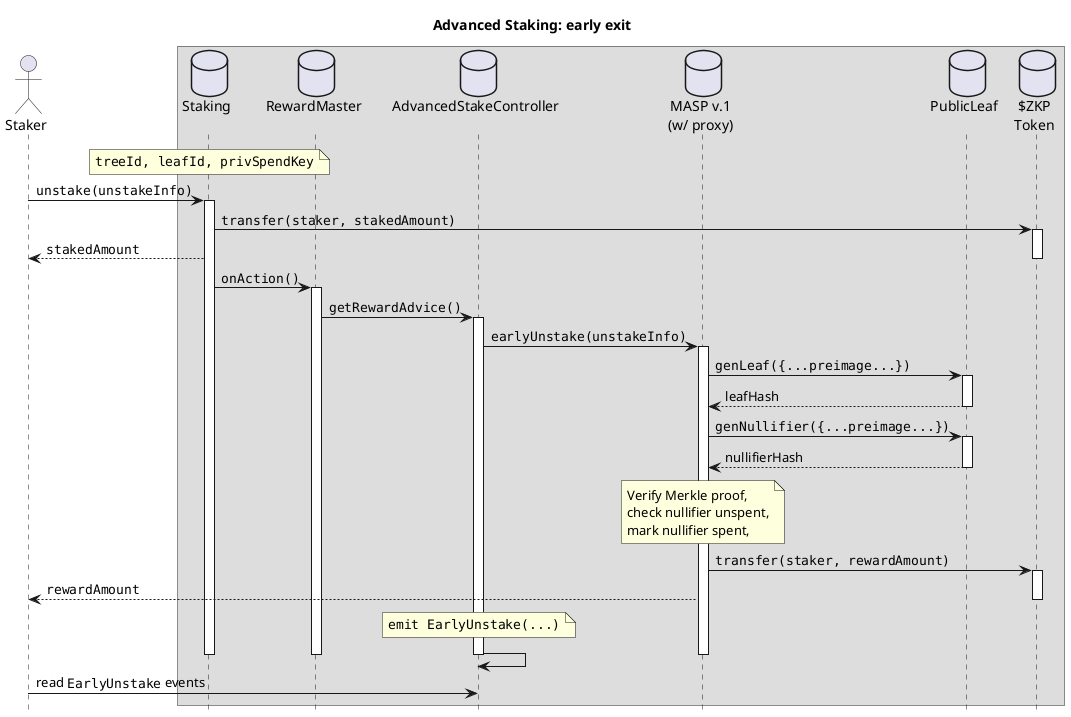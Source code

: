 @startuml
'https://plantuml.com/sequence-diagram

title **Advanced Staking: early exit**

'autonumber

<style>
</style>

hide footbox
actor "Staker" as staker

box
  database "Staking\n" as staking
  database "RewardMaster\n" as rMaster
  database "AdvancedStakeController\n" as aCtrl
  database "MASP v.1\n(w/ proxy)" as pool
  database "PublicLeaf\n" as pLeaf
  database "$ZKP\nToken" as zkp
end box

note over staking
  ""treeId, leafId, privSpendKey""
end note
staker -> staking ++ : ""unstake(unstakeInfo)""
  staking -> zkp ++ : ""transfer(staker, stakedAmount)""
    staking --> staker : ""stakedAmount""
  deactivate zkp
  staking -> rMaster ++ : ""onAction()""
    rMaster -> aCtrl ++ : ""getRewardAdvice()""
      aCtrl -> pool ++ : ""earlyUnstake(unstakeInfo)""
        pool -> pLeaf ++ : ""genLeaf({...preimage...})""
        return leafHash
        pool -> pLeaf ++ : ""genNullifier({...preimage...})""
        return nullifierHash
        note over pool
          Verify Merkle proof,
          check nullifier unspent,
          mark nullifier spent,
        end note
        pool -> zkp ++ : ""transfer(staker, rewardAmount)""
          pool --> staker : ""rewardAmount""
        deactivate zkp
      note over aCtrl
      ""emit EarlyUnstake(...)""
      end note
      aCtrl -> aCtrl
      deactivate pool
    deactivate aCtrl
  deactivate rMaster
deactivate staking

staker -> aCtrl : read ""EarlyUnstake"" events
@enduml

